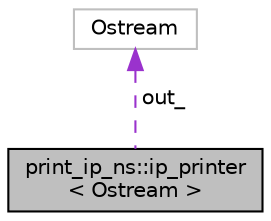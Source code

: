 digraph "print_ip_ns::ip_printer&lt; Ostream &gt;"
{
  edge [fontname="Helvetica",fontsize="10",labelfontname="Helvetica",labelfontsize="10"];
  node [fontname="Helvetica",fontsize="10",shape=record];
  Node1 [label="print_ip_ns::ip_printer\l\< Ostream \>",height=0.2,width=0.4,color="black", fillcolor="grey75", style="filled", fontcolor="black"];
  Node2 -> Node1 [dir="back",color="darkorchid3",fontsize="10",style="dashed",label=" out_" ,fontname="Helvetica"];
  Node2 [label="Ostream",height=0.2,width=0.4,color="grey75", fillcolor="white", style="filled"];
}
